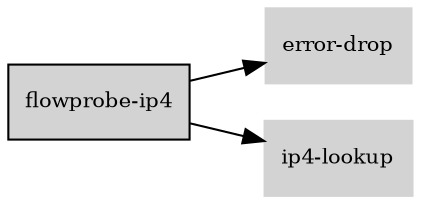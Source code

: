 digraph "flowprobe_ip4_subgraph" {
  rankdir=LR;
  node [shape=box, style=filled, fontsize=10, color=lightgray, fontcolor=black, fillcolor=lightgray];
  "flowprobe-ip4" [color=black, fontcolor=black, fillcolor=lightgray];
  edge [fontsize=8];
  "flowprobe-ip4" -> "error-drop";
  "flowprobe-ip4" -> "ip4-lookup";
}
